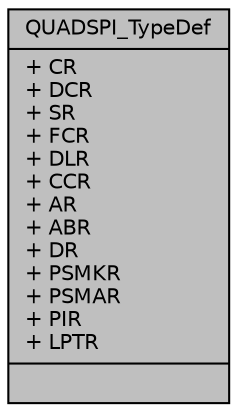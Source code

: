 digraph "QUADSPI_TypeDef"
{
  edge [fontname="Helvetica",fontsize="10",labelfontname="Helvetica",labelfontsize="10"];
  node [fontname="Helvetica",fontsize="10",shape=record];
  Node1 [label="{QUADSPI_TypeDef\n|+ CR\l+ DCR\l+ SR\l+ FCR\l+ DLR\l+ CCR\l+ AR\l+ ABR\l+ DR\l+ PSMKR\l+ PSMAR\l+ PIR\l+ LPTR\l|}",height=0.2,width=0.4,color="black", fillcolor="grey75", style="filled", fontcolor="black"];
}
